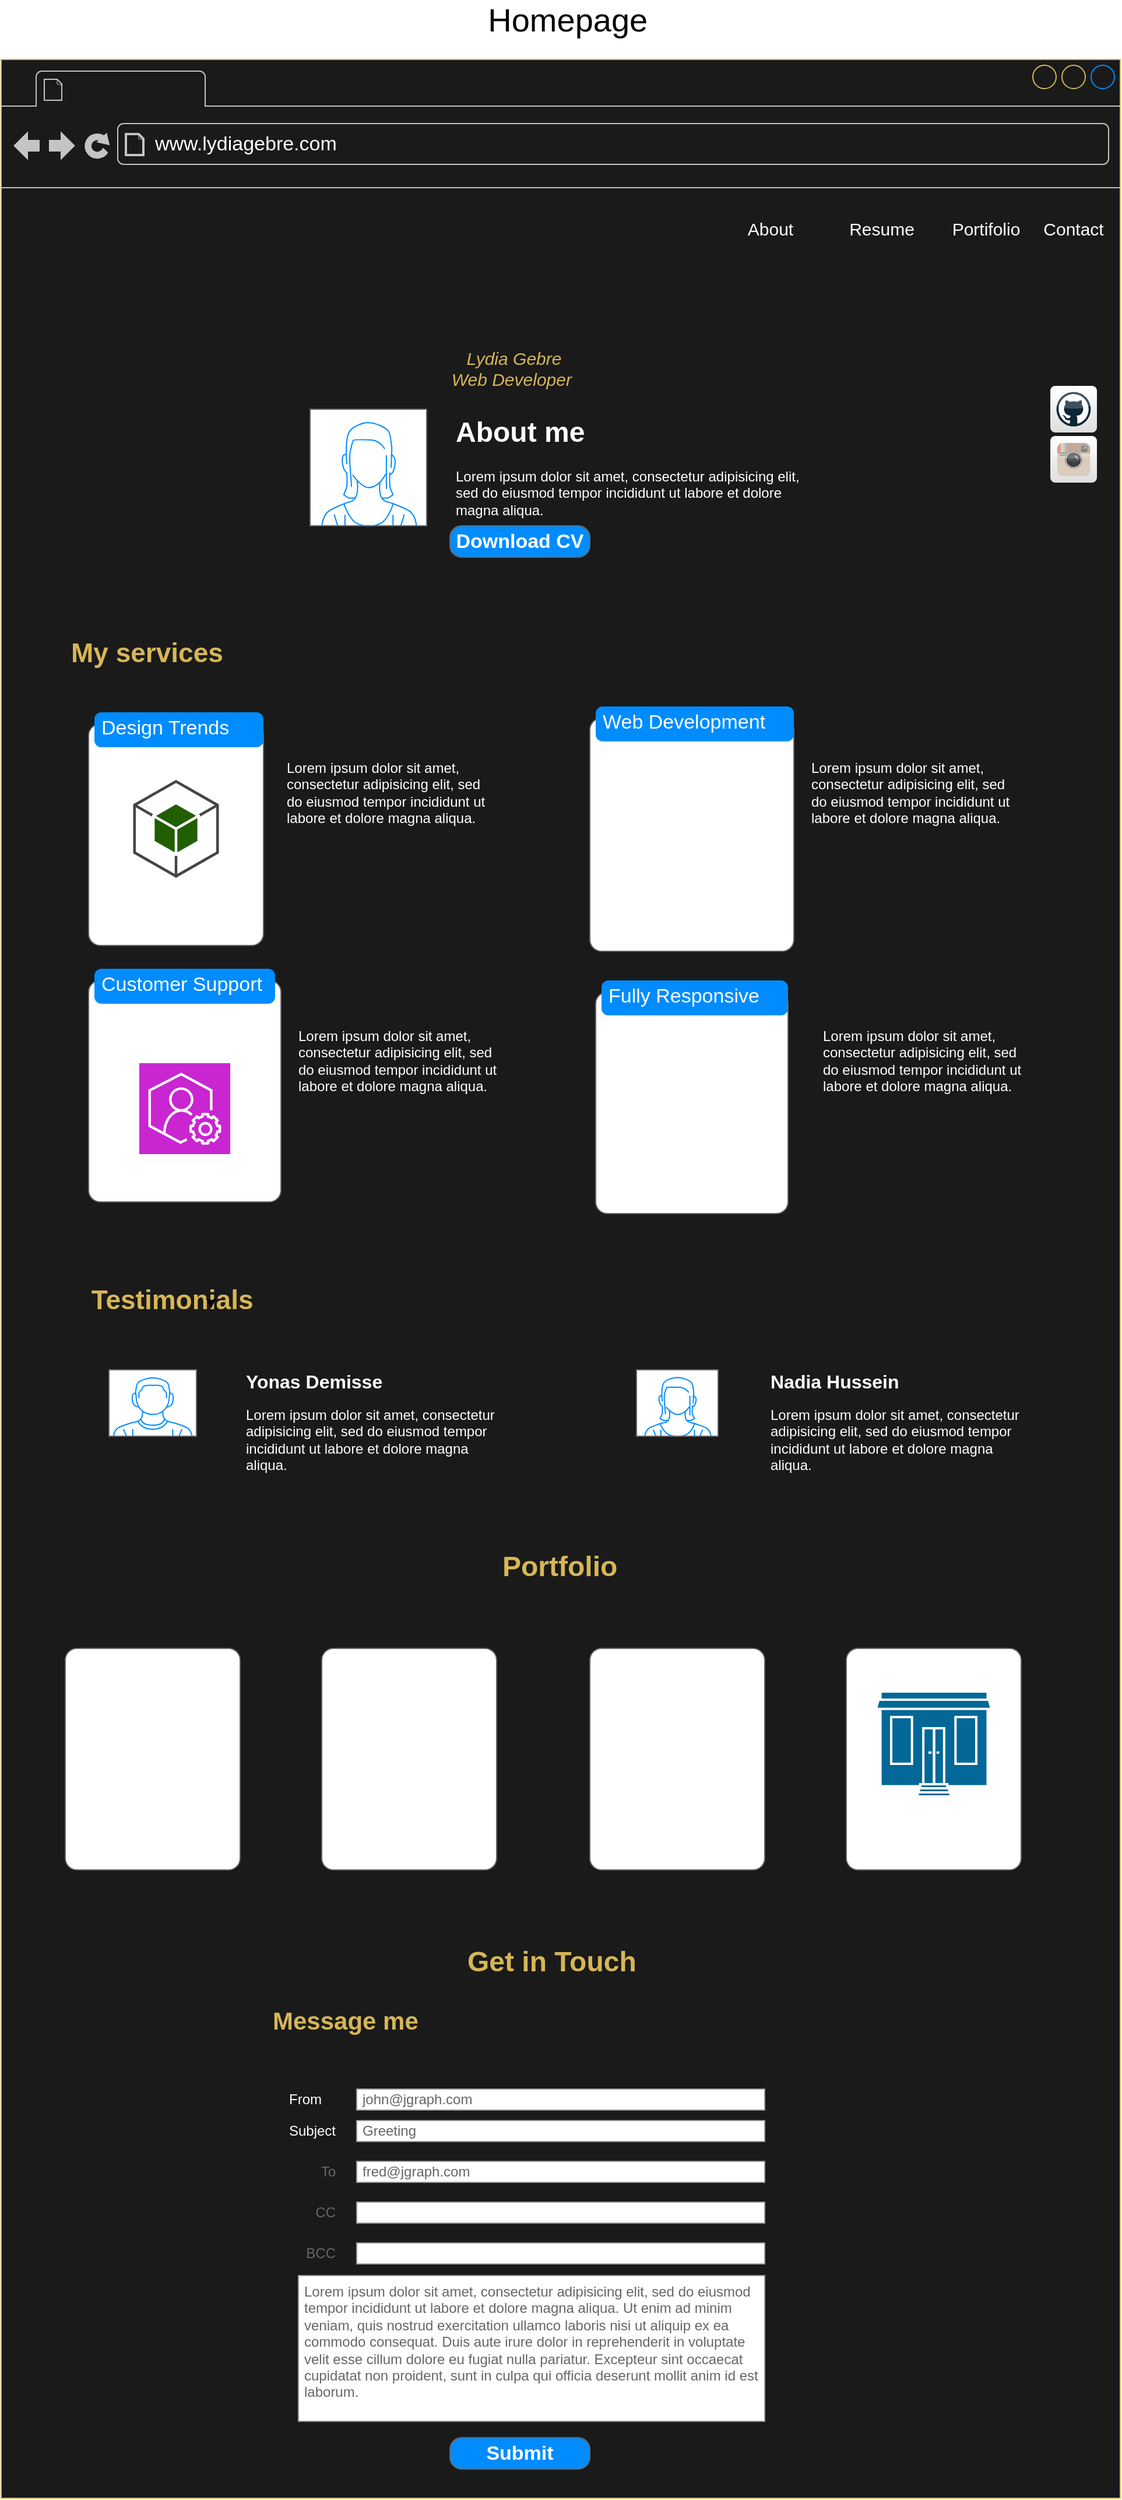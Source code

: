 <mxfile version="22.0.4" type="device">
  <diagram name="Page-1" id="l6TKDIzjCPLKmsse-0Bk">
    <mxGraphModel dx="885" dy="2284" grid="1" gridSize="10" guides="1" tooltips="1" connect="1" arrows="1" fold="1" page="1" pageScale="1" pageWidth="1169" pageHeight="827" math="0" shadow="0">
      <root>
        <mxCell id="0" />
        <mxCell id="1" parent="0" />
        <mxCell id="84my8lBbuLi3B6D-7Pqr-2" value="" style="strokeWidth=1;shadow=0;dashed=0;align=center;shape=mxgraph.mockup.containers.browserWindow;rSize=0;strokeColor=#D6B656;strokeColor2=#008cff;strokeColor3=#c4c4c4;mainText=,;recursiveResize=0;labelBackgroundColor=none;html=1;whiteSpace=wrap;fillColor=#1A1A1A;fontColor=#D6B656;" vertex="1" parent="1">
          <mxGeometry x="150" y="-851" width="960" height="2092" as="geometry" />
        </mxCell>
        <mxCell id="84my8lBbuLi3B6D-7Pqr-4" value="&lt;font color=&quot;#ffffff&quot;&gt;www.lydiagebre.com&lt;/font&gt;" style="strokeWidth=1;shadow=0;dashed=0;align=center;html=1;shape=mxgraph.mockup.containers.anchor;rSize=0;fontSize=17;fontColor=#666666;align=left;" vertex="1" parent="84my8lBbuLi3B6D-7Pqr-2">
          <mxGeometry x="130" y="60" width="250" height="26" as="geometry" />
        </mxCell>
        <mxCell id="84my8lBbuLi3B6D-7Pqr-9" value="" style="verticalLabelPosition=bottom;shadow=0;dashed=0;align=center;html=1;verticalAlign=top;strokeWidth=1;shape=mxgraph.mockup.containers.userFemale;strokeColor=#666666;strokeColor2=#008cff;" vertex="1" parent="84my8lBbuLi3B6D-7Pqr-2">
          <mxGeometry x="265" y="300" width="100" height="100" as="geometry" />
        </mxCell>
        <mxCell id="84my8lBbuLi3B6D-7Pqr-10" value="About" style="text;html=1;strokeColor=none;fillColor=none;align=center;verticalAlign=middle;whiteSpace=wrap;rounded=0;fontSize=15;fontColor=#FFFFFF;" vertex="1" parent="84my8lBbuLi3B6D-7Pqr-2">
          <mxGeometry x="630" y="130" width="60" height="30" as="geometry" />
        </mxCell>
        <mxCell id="84my8lBbuLi3B6D-7Pqr-11" value="Resume" style="text;html=1;strokeColor=none;fillColor=none;align=center;verticalAlign=middle;rounded=0;fontSize=15;fontColor=#FFFFFF;" vertex="1" parent="84my8lBbuLi3B6D-7Pqr-2">
          <mxGeometry x="725" y="130" width="60" height="30" as="geometry" />
        </mxCell>
        <mxCell id="84my8lBbuLi3B6D-7Pqr-12" value="Portifolio" style="text;html=1;strokeColor=none;fillColor=none;align=center;verticalAlign=middle;whiteSpace=wrap;rounded=0;fontSize=15;fontColor=#FFFFFF;" vertex="1" parent="84my8lBbuLi3B6D-7Pqr-2">
          <mxGeometry x="815" y="130" width="60" height="30" as="geometry" />
        </mxCell>
        <mxCell id="84my8lBbuLi3B6D-7Pqr-13" value="Contact" style="text;html=1;strokeColor=none;fillColor=none;align=center;verticalAlign=middle;whiteSpace=wrap;rounded=0;fontSize=15;fontColor=#FFFFFF;" vertex="1" parent="84my8lBbuLi3B6D-7Pqr-2">
          <mxGeometry x="890" y="130" width="60" height="30" as="geometry" />
        </mxCell>
        <mxCell id="84my8lBbuLi3B6D-7Pqr-14" value="Lydia Gebre&lt;br style=&quot;font-size: 15px;&quot;&gt;Web Developer&amp;nbsp;" style="text;html=1;strokeColor=none;fillColor=none;align=center;verticalAlign=middle;whiteSpace=wrap;rounded=0;fontStyle=2;fontSize=15;fontColor=#D6B656;" vertex="1" parent="84my8lBbuLi3B6D-7Pqr-2">
          <mxGeometry x="275" y="250" width="330" height="30" as="geometry" />
        </mxCell>
        <mxCell id="84my8lBbuLi3B6D-7Pqr-16" value="&lt;h1&gt;About me&amp;nbsp;&lt;/h1&gt;&lt;p&gt;Lorem ipsum dolor sit amet, consectetur adipisicing elit, sed do eiusmod tempor incididunt ut labore et dolore magna aliqua.&lt;/p&gt;" style="text;html=1;strokeColor=none;fillColor=none;spacing=5;spacingTop=-20;whiteSpace=wrap;overflow=hidden;rounded=0;fontColor=#FFFFFF;" vertex="1" parent="84my8lBbuLi3B6D-7Pqr-2">
          <mxGeometry x="385" y="300" width="310" height="110" as="geometry" />
        </mxCell>
        <mxCell id="84my8lBbuLi3B6D-7Pqr-17" value="&lt;h1 style=&quot;font-size: 23px;&quot;&gt;&lt;font style=&quot;font-size: 23px;&quot;&gt;My services&lt;/font&gt;&lt;/h1&gt;&lt;p style=&quot;font-size: 23px;&quot;&gt;&lt;br&gt;&lt;/p&gt;" style="text;html=1;strokeColor=none;fillColor=none;spacing=5;spacingTop=-20;whiteSpace=wrap;overflow=hidden;rounded=0;fontColor=#D6B656;" vertex="1" parent="84my8lBbuLi3B6D-7Pqr-2">
          <mxGeometry x="55" y="491" width="290" height="120" as="geometry" />
        </mxCell>
        <mxCell id="84my8lBbuLi3B6D-7Pqr-21" value="&lt;h1&gt;Portfolio&lt;/h1&gt;" style="text;html=1;strokeColor=none;fillColor=none;spacing=5;spacingTop=-20;whiteSpace=wrap;overflow=hidden;rounded=0;fontColor=#D6B656;" vertex="1" parent="84my8lBbuLi3B6D-7Pqr-2">
          <mxGeometry x="425" y="1273" width="280" height="120" as="geometry" />
        </mxCell>
        <mxCell id="84my8lBbuLi3B6D-7Pqr-22" value="" style="shape=mxgraph.mockup.containers.marginRect;rectMarginTop=10;strokeColor=#666666;strokeWidth=1;dashed=0;rounded=1;arcSize=5;recursiveResize=0;html=1;whiteSpace=wrap;" vertex="1" parent="84my8lBbuLi3B6D-7Pqr-2">
          <mxGeometry x="55" y="1353" width="150" height="200" as="geometry" />
        </mxCell>
        <mxCell id="84my8lBbuLi3B6D-7Pqr-24" value="" style="shape=mxgraph.mockup.containers.marginRect;rectMarginTop=10;strokeColor=#666666;strokeWidth=1;dashed=0;rounded=1;arcSize=5;recursiveResize=0;html=1;whiteSpace=wrap;" vertex="1" parent="84my8lBbuLi3B6D-7Pqr-2">
          <mxGeometry x="275" y="1353" width="150" height="200" as="geometry" />
        </mxCell>
        <mxCell id="84my8lBbuLi3B6D-7Pqr-26" value="" style="shape=mxgraph.mockup.containers.marginRect;rectMarginTop=10;strokeColor=#666666;strokeWidth=1;dashed=0;rounded=1;arcSize=5;recursiveResize=0;html=1;whiteSpace=wrap;" vertex="1" parent="84my8lBbuLi3B6D-7Pqr-2">
          <mxGeometry x="505" y="1353" width="150" height="200" as="geometry" />
        </mxCell>
        <mxCell id="84my8lBbuLi3B6D-7Pqr-28" value="" style="shape=mxgraph.mockup.containers.marginRect;rectMarginTop=10;strokeColor=#666666;strokeWidth=1;dashed=0;rounded=1;arcSize=5;recursiveResize=0;html=1;whiteSpace=wrap;" vertex="1" parent="84my8lBbuLi3B6D-7Pqr-2">
          <mxGeometry x="725" y="1353" width="150" height="200" as="geometry" />
        </mxCell>
        <mxCell id="84my8lBbuLi3B6D-7Pqr-31" value="&lt;h1&gt;&lt;font color=&quot;#d6b656&quot;&gt;Get in Touch&lt;/font&gt;&lt;br&gt;&lt;/h1&gt;" style="text;html=1;strokeColor=none;fillColor=none;spacing=5;spacingTop=-20;whiteSpace=wrap;overflow=hidden;rounded=0;" vertex="1" parent="84my8lBbuLi3B6D-7Pqr-2">
          <mxGeometry x="395" y="1612" width="300" height="113" as="geometry" />
        </mxCell>
        <mxCell id="84my8lBbuLi3B6D-7Pqr-32" value="&lt;h1 style=&quot;font-size: 21px;&quot;&gt;&lt;font color=&quot;#d6b656&quot;&gt;Message me&amp;nbsp;&lt;/font&gt;&lt;/h1&gt;" style="text;html=1;strokeColor=none;fillColor=none;spacing=5;spacingTop=-20;whiteSpace=wrap;overflow=hidden;rounded=0;fontSize=21;" vertex="1" parent="84my8lBbuLi3B6D-7Pqr-2">
          <mxGeometry x="227.5" y="1666" width="190" height="120" as="geometry" />
        </mxCell>
        <mxCell id="84my8lBbuLi3B6D-7Pqr-44" value="From" style="strokeWidth=1;shadow=0;dashed=0;align=center;html=1;shape=mxgraph.mockup.forms.anchor;align=right;spacingRight=2;fontColor=#FFFFFF;" vertex="1" parent="84my8lBbuLi3B6D-7Pqr-2">
          <mxGeometry x="227.5" y="1741" width="50" height="18" as="geometry" />
        </mxCell>
        <mxCell id="84my8lBbuLi3B6D-7Pqr-45" value="john@jgraph.com" style="strokeWidth=1;shadow=0;dashed=0;align=center;html=1;shape=mxgraph.mockup.forms.rrect;fillColor=#ffffff;rSize=0;fontColor=#666666;align=left;spacingLeft=3;strokeColor=#999999;" vertex="1" parent="84my8lBbuLi3B6D-7Pqr-2">
          <mxGeometry x="305" y="1741" width="350" height="18" as="geometry" />
        </mxCell>
        <mxCell id="84my8lBbuLi3B6D-7Pqr-46" value="Subject" style="strokeWidth=1;shadow=0;dashed=0;align=center;html=1;shape=mxgraph.mockup.forms.anchor;align=right;spacingRight=2;fontColor=#FFFFFF;" vertex="1" parent="84my8lBbuLi3B6D-7Pqr-2">
          <mxGeometry x="240" y="1768" width="50" height="18" as="geometry" />
        </mxCell>
        <mxCell id="84my8lBbuLi3B6D-7Pqr-47" value="Greeting" style="strokeWidth=1;shadow=0;dashed=0;align=center;html=1;shape=mxgraph.mockup.forms.rrect;fillColor=#ffffff;rSize=0;fontColor=#666666;align=left;spacingLeft=3;strokeColor=#999999;" vertex="1" parent="84my8lBbuLi3B6D-7Pqr-2">
          <mxGeometry x="305" y="1768" width="350" height="18" as="geometry" />
        </mxCell>
        <mxCell id="84my8lBbuLi3B6D-7Pqr-48" value="To" style="strokeWidth=1;shadow=0;dashed=0;align=center;html=1;shape=mxgraph.mockup.forms.anchor;align=right;spacingRight=2;fontColor=#666666;" vertex="1" parent="84my8lBbuLi3B6D-7Pqr-2">
          <mxGeometry x="240" y="1803" width="50" height="18" as="geometry" />
        </mxCell>
        <mxCell id="84my8lBbuLi3B6D-7Pqr-49" value="fred@jgraph.com" style="strokeWidth=1;shadow=0;dashed=0;align=center;html=1;shape=mxgraph.mockup.forms.rrect;fillColor=#ffffff;rSize=0;fontColor=#666666;align=left;spacingLeft=3;strokeColor=#999999;" vertex="1" parent="84my8lBbuLi3B6D-7Pqr-2">
          <mxGeometry x="305" y="1803" width="350" height="18" as="geometry" />
        </mxCell>
        <mxCell id="84my8lBbuLi3B6D-7Pqr-50" value="CC" style="strokeWidth=1;shadow=0;dashed=0;align=center;html=1;shape=mxgraph.mockup.forms.anchor;align=right;spacingRight=2;fontColor=#666666;" vertex="1" parent="84my8lBbuLi3B6D-7Pqr-2">
          <mxGeometry x="240" y="1838" width="50" height="18" as="geometry" />
        </mxCell>
        <mxCell id="84my8lBbuLi3B6D-7Pqr-51" value="" style="strokeWidth=1;shadow=0;dashed=0;align=center;html=1;shape=mxgraph.mockup.forms.rrect;fillColor=#ffffff;rSize=0;fontColor=#666666;align=left;spacingLeft=3;strokeColor=#999999;" vertex="1" parent="84my8lBbuLi3B6D-7Pqr-2">
          <mxGeometry x="305" y="1838" width="350" height="18" as="geometry" />
        </mxCell>
        <mxCell id="84my8lBbuLi3B6D-7Pqr-52" value="BCC" style="strokeWidth=1;shadow=0;dashed=0;align=center;html=1;shape=mxgraph.mockup.forms.anchor;align=right;spacingRight=2;fontColor=#666666;" vertex="1" parent="84my8lBbuLi3B6D-7Pqr-2">
          <mxGeometry x="240" y="1873" width="50" height="18" as="geometry" />
        </mxCell>
        <mxCell id="84my8lBbuLi3B6D-7Pqr-53" value="" style="strokeWidth=1;shadow=0;dashed=0;align=center;html=1;shape=mxgraph.mockup.forms.rrect;fillColor=#ffffff;rSize=0;fontColor=#666666;align=left;spacingLeft=3;strokeColor=#999999;" vertex="1" parent="84my8lBbuLi3B6D-7Pqr-2">
          <mxGeometry x="305" y="1873" width="350" height="18" as="geometry" />
        </mxCell>
        <mxCell id="84my8lBbuLi3B6D-7Pqr-54" value="Lorem ipsum dolor sit amet, consectetur adipisicing elit, sed do eiusmod tempor incididunt ut labore et dolore magna aliqua. Ut enim ad minim veniam, quis nostrud exercitation ullamco laboris nisi ut aliquip ex ea commodo consequat. Duis aute irure dolor in reprehenderit in voluptate velit esse cillum dolore eu fugiat nulla pariatur. Excepteur sint occaecat cupidatat non proident, sunt in culpa qui officia deserunt mollit anim id est laborum." style="strokeWidth=1;shadow=0;dashed=0;align=center;html=1;shape=mxgraph.mockup.forms.rrect;fillColor=#ffffff;rSize=0;fontColor=#666666;align=left;spacingLeft=3;strokeColor=#999999;verticalAlign=top;whiteSpace=wrap;" vertex="1" parent="84my8lBbuLi3B6D-7Pqr-2">
          <mxGeometry x="255" y="1901" width="400" height="125" as="geometry" />
        </mxCell>
        <mxCell id="84my8lBbuLi3B6D-7Pqr-56" value="&lt;h1 style=&quot;font-size: 16px;&quot;&gt;Yonas Demisse&lt;/h1&gt;&lt;p&gt;Lorem ipsum dolor sit amet, consectetur adipisicing elit, sed do eiusmod tempor incididunt ut labore et dolore magna aliqua.&lt;/p&gt;" style="text;html=1;strokeColor=none;fillColor=none;spacing=5;spacingTop=-20;whiteSpace=wrap;overflow=hidden;rounded=0;fontColor=#FFFFFF;" vertex="1" parent="84my8lBbuLi3B6D-7Pqr-2">
          <mxGeometry x="205" y="1124" width="235" height="120" as="geometry" />
        </mxCell>
        <mxCell id="84my8lBbuLi3B6D-7Pqr-55" value="" style="verticalLabelPosition=bottom;shadow=0;dashed=0;align=center;html=1;verticalAlign=top;strokeWidth=1;shape=mxgraph.mockup.containers.userMale;strokeColor=#666666;strokeColor2=#008cff;spacingTop=70;" vertex="1" parent="84my8lBbuLi3B6D-7Pqr-2">
          <mxGeometry x="92.5" y="1124" width="75" height="57" as="geometry" />
        </mxCell>
        <mxCell id="84my8lBbuLi3B6D-7Pqr-57" value="Testimonials&amp;nbsp;" style="text;html=1;strokeColor=none;fillColor=none;align=center;verticalAlign=middle;whiteSpace=wrap;rounded=0;fontStyle=1;fontSize=23;fontColor=#D6B656;" vertex="1" parent="84my8lBbuLi3B6D-7Pqr-2">
          <mxGeometry x="120" y="1049" width="60" height="30" as="geometry" />
        </mxCell>
        <mxCell id="84my8lBbuLi3B6D-7Pqr-58" value="&lt;h1 style=&quot;font-size: 16px;&quot;&gt;Nadia Hussein&lt;/h1&gt;&lt;p&gt;Lorem ipsum dolor sit amet, consectetur adipisicing elit, sed do eiusmod tempor incididunt ut labore et dolore magna aliqua.&lt;/p&gt;" style="text;html=1;strokeColor=none;fillColor=none;spacing=5;spacingTop=-20;whiteSpace=wrap;overflow=hidden;rounded=0;fontColor=#FFFFFF;" vertex="1" parent="84my8lBbuLi3B6D-7Pqr-2">
          <mxGeometry x="655" y="1124" width="235" height="120" as="geometry" />
        </mxCell>
        <mxCell id="84my8lBbuLi3B6D-7Pqr-59" value="" style="verticalLabelPosition=bottom;shadow=0;dashed=0;align=center;html=1;verticalAlign=top;strokeWidth=1;shape=mxgraph.mockup.containers.userFemale;strokeColor=#666666;strokeColor2=#008cff;" vertex="1" parent="84my8lBbuLi3B6D-7Pqr-2">
          <mxGeometry x="545" y="1124" width="70" height="57" as="geometry" />
        </mxCell>
        <mxCell id="84my8lBbuLi3B6D-7Pqr-60" value="" style="shape=mxgraph.mockup.containers.marginRect;rectMarginTop=10;strokeColor=#666666;strokeWidth=1;dashed=0;rounded=1;arcSize=5;recursiveResize=0;html=1;whiteSpace=wrap;" vertex="1" parent="84my8lBbuLi3B6D-7Pqr-2">
          <mxGeometry x="75" y="560" width="150" height="200" as="geometry" />
        </mxCell>
        <mxCell id="84my8lBbuLi3B6D-7Pqr-61" value="Design Trends" style="shape=rect;strokeColor=none;fillColor=#008cff;strokeWidth=1;dashed=0;rounded=1;arcSize=20;fontColor=#ffffff;fontSize=17;spacing=2;spacingTop=-2;align=left;autosize=1;spacingLeft=4;resizeWidth=0;resizeHeight=0;perimeter=none;html=1;whiteSpace=wrap;" vertex="1" parent="84my8lBbuLi3B6D-7Pqr-60">
          <mxGeometry x="5" width="145" height="30" as="geometry" />
        </mxCell>
        <mxCell id="84my8lBbuLi3B6D-7Pqr-80" value="" style="outlineConnect=0;dashed=0;verticalLabelPosition=bottom;verticalAlign=top;align=center;html=1;shape=mxgraph.aws3.android;fillColor=#205E00;gradientColor=none;" vertex="1" parent="84my8lBbuLi3B6D-7Pqr-60">
          <mxGeometry x="38.25" y="58" width="73.5" height="84" as="geometry" />
        </mxCell>
        <mxCell id="84my8lBbuLi3B6D-7Pqr-62" value="" style="shape=mxgraph.mockup.containers.marginRect;rectMarginTop=10;strokeColor=#666666;strokeWidth=1;dashed=0;rounded=1;arcSize=5;recursiveResize=0;html=1;whiteSpace=wrap;" vertex="1" parent="84my8lBbuLi3B6D-7Pqr-2">
          <mxGeometry x="505" y="555" width="175" height="210" as="geometry" />
        </mxCell>
        <mxCell id="84my8lBbuLi3B6D-7Pqr-63" value="Web Development" style="shape=rect;strokeColor=none;fillColor=#008cff;strokeWidth=1;dashed=0;rounded=1;arcSize=20;fontColor=#ffffff;fontSize=17;spacing=2;spacingTop=-2;align=left;autosize=1;spacingLeft=4;resizeWidth=0;resizeHeight=0;perimeter=none;html=1;whiteSpace=wrap;" vertex="1" parent="84my8lBbuLi3B6D-7Pqr-62">
          <mxGeometry x="5" width="170" height="30" as="geometry" />
        </mxCell>
        <mxCell id="84my8lBbuLi3B6D-7Pqr-82" value="" style="shape=image;html=1;verticalAlign=top;verticalLabelPosition=bottom;labelBackgroundColor=#ffffff;imageAspect=0;aspect=fixed;image=https://cdn2.iconfinder.com/data/icons/seo-flat-6/128/09_Responsive_Design-128.png" vertex="1" parent="84my8lBbuLi3B6D-7Pqr-62">
          <mxGeometry x="31" y="51" width="128" height="128" as="geometry" />
        </mxCell>
        <mxCell id="84my8lBbuLi3B6D-7Pqr-64" style="edgeStyle=orthogonalEdgeStyle;rounded=0;orthogonalLoop=1;jettySize=auto;html=1;exitX=1;exitY=0.5;exitDx=0;exitDy=0;entryX=1;entryY=0.75;entryDx=0;entryDy=0;" edge="1" parent="84my8lBbuLi3B6D-7Pqr-2" source="84my8lBbuLi3B6D-7Pqr-57" target="84my8lBbuLi3B6D-7Pqr-57">
          <mxGeometry relative="1" as="geometry" />
        </mxCell>
        <mxCell id="84my8lBbuLi3B6D-7Pqr-65" value="&lt;h1&gt;&lt;br&gt;&lt;/h1&gt;&lt;p&gt;Lorem ipsum dolor sit amet, consectetur adipisicing elit, sed do eiusmod tempor incididunt ut labore et dolore magna aliqua.&lt;/p&gt;" style="text;html=1;strokeColor=none;fillColor=none;spacing=5;spacingTop=-20;whiteSpace=wrap;overflow=hidden;rounded=0;fontColor=#FFFFFF;" vertex="1" parent="84my8lBbuLi3B6D-7Pqr-2">
          <mxGeometry x="240" y="550" width="190" height="240" as="geometry" />
        </mxCell>
        <mxCell id="84my8lBbuLi3B6D-7Pqr-68" value="&lt;h1&gt;&lt;br&gt;&lt;/h1&gt;&lt;p&gt;Lorem ipsum dolor sit amet, consectetur adipisicing elit, sed do eiusmod tempor incididunt ut labore et dolore magna aliqua.&lt;/p&gt;" style="text;html=1;strokeColor=none;fillColor=none;spacing=5;spacingTop=-20;whiteSpace=wrap;overflow=hidden;rounded=0;fontColor=#FFFFFF;" vertex="1" parent="84my8lBbuLi3B6D-7Pqr-2">
          <mxGeometry x="690" y="550" width="190" height="240" as="geometry" />
        </mxCell>
        <mxCell id="84my8lBbuLi3B6D-7Pqr-71" value="" style="shape=mxgraph.mockup.containers.marginRect;rectMarginTop=10;strokeColor=#666666;strokeWidth=1;dashed=0;rounded=1;arcSize=5;recursiveResize=0;html=1;whiteSpace=wrap;" vertex="1" parent="84my8lBbuLi3B6D-7Pqr-2">
          <mxGeometry x="75" y="780" width="165" height="200" as="geometry" />
        </mxCell>
        <mxCell id="84my8lBbuLi3B6D-7Pqr-72" value="Customer Support" style="shape=rect;strokeColor=none;fillColor=#008cff;strokeWidth=1;dashed=0;rounded=1;arcSize=20;fontColor=#ffffff;fontSize=17;spacing=2;spacingTop=-2;align=left;autosize=1;spacingLeft=4;resizeWidth=0;resizeHeight=0;perimeter=none;html=1;whiteSpace=wrap;" vertex="1" parent="84my8lBbuLi3B6D-7Pqr-71">
          <mxGeometry x="5" width="155" height="30" as="geometry" />
        </mxCell>
        <mxCell id="84my8lBbuLi3B6D-7Pqr-79" value="" style="sketch=0;points=[[0,0,0],[0.25,0,0],[0.5,0,0],[0.75,0,0],[1,0,0],[0,1,0],[0.25,1,0],[0.5,1,0],[0.75,1,0],[1,1,0],[0,0.25,0],[0,0.5,0],[0,0.75,0],[1,0.25,0],[1,0.5,0],[1,0.75,0]];outlineConnect=0;fontColor=#232F3E;fillColor=#C925D1;strokeColor=#ffffff;dashed=0;verticalLabelPosition=bottom;verticalAlign=top;align=center;html=1;fontSize=12;fontStyle=0;aspect=fixed;shape=mxgraph.aws4.resourceIcon;resIcon=mxgraph.aws4.support;" vertex="1" parent="84my8lBbuLi3B6D-7Pqr-71">
          <mxGeometry x="43.5" y="81" width="78" height="78" as="geometry" />
        </mxCell>
        <mxCell id="84my8lBbuLi3B6D-7Pqr-73" value="&lt;h1&gt;&lt;br&gt;&lt;/h1&gt;&lt;p&gt;Lorem ipsum dolor sit amet, consectetur adipisicing elit, sed do eiusmod tempor incididunt ut labore et dolore magna aliqua.&lt;/p&gt;" style="text;html=1;strokeColor=none;fillColor=none;spacing=5;spacingTop=-20;whiteSpace=wrap;overflow=hidden;rounded=0;fontColor=#FFFFFF;" vertex="1" parent="84my8lBbuLi3B6D-7Pqr-2">
          <mxGeometry x="250" y="780" width="190" height="120" as="geometry" />
        </mxCell>
        <mxCell id="84my8lBbuLi3B6D-7Pqr-74" value="" style="shape=mxgraph.mockup.containers.marginRect;rectMarginTop=10;strokeColor=#666666;strokeWidth=1;dashed=0;rounded=1;arcSize=5;recursiveResize=0;html=1;whiteSpace=wrap;" vertex="1" parent="84my8lBbuLi3B6D-7Pqr-2">
          <mxGeometry x="510" y="790" width="165" height="200" as="geometry" />
        </mxCell>
        <mxCell id="84my8lBbuLi3B6D-7Pqr-75" value="Fully Responsive&amp;nbsp;" style="shape=rect;strokeColor=none;fillColor=#008cff;strokeWidth=1;dashed=0;rounded=1;arcSize=20;fontColor=#ffffff;fontSize=17;spacing=2;spacingTop=-2;align=left;autosize=1;spacingLeft=4;resizeWidth=0;resizeHeight=0;perimeter=none;html=1;whiteSpace=wrap;" vertex="1" parent="84my8lBbuLi3B6D-7Pqr-74">
          <mxGeometry x="5" width="160" height="30" as="geometry" />
        </mxCell>
        <mxCell id="84my8lBbuLi3B6D-7Pqr-81" value="" style="shape=image;html=1;verticalAlign=top;verticalLabelPosition=bottom;labelBackgroundColor=#ffffff;imageAspect=0;aspect=fixed;image=https://cdn4.iconfinder.com/data/icons/web-development-and-studio/512/665_computerdevicesmobileresponsivetechnology-128.png" vertex="1" parent="84my8lBbuLi3B6D-7Pqr-74">
          <mxGeometry x="21" y="46" width="128" height="128" as="geometry" />
        </mxCell>
        <mxCell id="84my8lBbuLi3B6D-7Pqr-76" value="&lt;h1&gt;&lt;br&gt;&lt;/h1&gt;&lt;p&gt;Lorem ipsum dolor sit amet, consectetur adipisicing elit, sed do eiusmod tempor incididunt ut labore et dolore magna aliqua.&lt;/p&gt;" style="text;html=1;strokeColor=none;fillColor=none;spacing=5;spacingTop=-20;whiteSpace=wrap;overflow=hidden;rounded=0;fontColor=#FFFFFF;" vertex="1" parent="84my8lBbuLi3B6D-7Pqr-2">
          <mxGeometry x="700" y="780" width="190" height="240" as="geometry" />
        </mxCell>
        <mxCell id="84my8lBbuLi3B6D-7Pqr-83" value="Submit" style="strokeWidth=1;shadow=0;dashed=0;align=center;html=1;shape=mxgraph.mockup.buttons.button;strokeColor=#666666;fontColor=#ffffff;mainText=;buttonStyle=round;fontSize=17;fontStyle=1;fillColor=#008cff;whiteSpace=wrap;" vertex="1" parent="84my8lBbuLi3B6D-7Pqr-2">
          <mxGeometry x="385" y="2040" width="120" height="27" as="geometry" />
        </mxCell>
        <mxCell id="84my8lBbuLi3B6D-7Pqr-87" value="" style="shape=image;html=1;verticalAlign=top;verticalLabelPosition=bottom;labelBackgroundColor=#ffffff;imageAspect=0;aspect=fixed;image=https://cdn3.iconfinder.com/data/icons/free-social-icons/67/facebook_circle_color-128.png" vertex="1" parent="84my8lBbuLi3B6D-7Pqr-2">
          <mxGeometry x="900" y="180" width="40" height="40" as="geometry" />
        </mxCell>
        <mxCell id="84my8lBbuLi3B6D-7Pqr-88" value="" style="shape=image;html=1;verticalAlign=top;verticalLabelPosition=bottom;labelBackgroundColor=#ffffff;imageAspect=0;aspect=fixed;image=https://cdn2.iconfinder.com/data/icons/social-media-2285/512/1_Twitter2_colored_svg-128.png" vertex="1" parent="84my8lBbuLi3B6D-7Pqr-2">
          <mxGeometry x="900" y="230" width="40" height="40" as="geometry" />
        </mxCell>
        <mxCell id="84my8lBbuLi3B6D-7Pqr-89" value="" style="dashed=0;outlineConnect=0;html=1;align=center;labelPosition=center;verticalLabelPosition=bottom;verticalAlign=top;shape=mxgraph.webicons.github;gradientColor=#DFDEDE" vertex="1" parent="84my8lBbuLi3B6D-7Pqr-2">
          <mxGeometry x="900" y="280" width="40" height="40" as="geometry" />
        </mxCell>
        <mxCell id="84my8lBbuLi3B6D-7Pqr-90" value="" style="dashed=0;outlineConnect=0;html=1;align=center;labelPosition=center;verticalLabelPosition=bottom;verticalAlign=top;shape=mxgraph.webicons.instagram;gradientColor=#DFDEDE" vertex="1" parent="84my8lBbuLi3B6D-7Pqr-2">
          <mxGeometry x="900" y="323" width="40" height="40" as="geometry" />
        </mxCell>
        <mxCell id="84my8lBbuLi3B6D-7Pqr-92" value="" style="shape=image;html=1;verticalAlign=top;verticalLabelPosition=bottom;labelBackgroundColor=#ffffff;imageAspect=0;aspect=fixed;image=https://cdn4.iconfinder.com/data/icons/social-media-2146/512/4_social-128.png" vertex="1" parent="84my8lBbuLi3B6D-7Pqr-2">
          <mxGeometry x="900" y="371" width="39" height="39" as="geometry" />
        </mxCell>
        <mxCell id="84my8lBbuLi3B6D-7Pqr-93" value="" style="shape=image;html=1;verticalAlign=top;verticalLabelPosition=bottom;labelBackgroundColor=#ffffff;imageAspect=0;aspect=fixed;image=https://cdn3.iconfinder.com/data/icons/social-media-chat-1/512/Apple-128.png" vertex="1" parent="84my8lBbuLi3B6D-7Pqr-2">
          <mxGeometry x="66" y="1389" width="128" height="128" as="geometry" />
        </mxCell>
        <mxCell id="84my8lBbuLi3B6D-7Pqr-94" value="" style="shape=image;html=1;verticalAlign=top;verticalLabelPosition=bottom;labelBackgroundColor=#ffffff;imageAspect=0;aspect=fixed;image=https://cdn1.iconfinder.com/data/icons/unicons-line-vol-4/24/headphones-128.png" vertex="1" parent="84my8lBbuLi3B6D-7Pqr-2">
          <mxGeometry x="286" y="1381" width="128" height="128" as="geometry" />
        </mxCell>
        <mxCell id="84my8lBbuLi3B6D-7Pqr-97" value="" style="shape=mxgraph.cisco.buildings.small_business;html=1;pointerEvents=1;dashed=0;fillColor=#036897;strokeColor=#ffffff;strokeWidth=2;verticalLabelPosition=bottom;verticalAlign=top;align=center;outlineConnect=0;" vertex="1" parent="84my8lBbuLi3B6D-7Pqr-2">
          <mxGeometry x="750.5" y="1400" width="99" height="90" as="geometry" />
        </mxCell>
        <mxCell id="84my8lBbuLi3B6D-7Pqr-99" value="" style="shape=image;html=1;verticalAlign=top;verticalLabelPosition=bottom;labelBackgroundColor=#ffffff;imageAspect=0;aspect=fixed;image=https://cdn2.iconfinder.com/data/icons/font-awesome/1792/smile-o-128.png" vertex="1" parent="84my8lBbuLi3B6D-7Pqr-2">
          <mxGeometry x="516" y="1393" width="128" height="128" as="geometry" />
        </mxCell>
        <mxCell id="84my8lBbuLi3B6D-7Pqr-102" value="Download CV" style="strokeWidth=1;shadow=0;dashed=0;align=center;html=1;shape=mxgraph.mockup.buttons.button;strokeColor=#666666;fontColor=#ffffff;mainText=;buttonStyle=round;fontSize=17;fontStyle=1;fillColor=#008cff;whiteSpace=wrap;" vertex="1" parent="84my8lBbuLi3B6D-7Pqr-2">
          <mxGeometry x="385" y="400" width="120" height="27" as="geometry" />
        </mxCell>
        <mxCell id="84my8lBbuLi3B6D-7Pqr-104" value="" style="shape=image;html=1;verticalAlign=top;verticalLabelPosition=bottom;labelBackgroundColor=#ffffff;imageAspect=0;aspect=fixed;image=https://cdn2.iconfinder.com/data/icons/social-media-and-payment/64/-42-128.png" vertex="1" parent="84my8lBbuLi3B6D-7Pqr-2">
          <mxGeometry x="340" y="1081" width="69" height="69" as="geometry" />
        </mxCell>
        <mxCell id="84my8lBbuLi3B6D-7Pqr-105" value="" style="shape=image;html=1;verticalAlign=top;verticalLabelPosition=bottom;labelBackgroundColor=#ffffff;imageAspect=0;aspect=fixed;image=https://cdn2.iconfinder.com/data/icons/social-media-and-payment/64/-42-128.png" vertex="1" parent="84my8lBbuLi3B6D-7Pqr-2">
          <mxGeometry x="800" y="1081" width="70" height="70" as="geometry" />
        </mxCell>
        <mxCell id="84my8lBbuLi3B6D-7Pqr-5" value="Homepage&amp;nbsp;" style="text;html=1;strokeColor=none;fillColor=none;align=center;verticalAlign=middle;whiteSpace=wrap;rounded=0;fontSize=28;" vertex="1" parent="1">
          <mxGeometry x="610" y="-900" width="60" height="30" as="geometry" />
        </mxCell>
      </root>
    </mxGraphModel>
  </diagram>
</mxfile>
